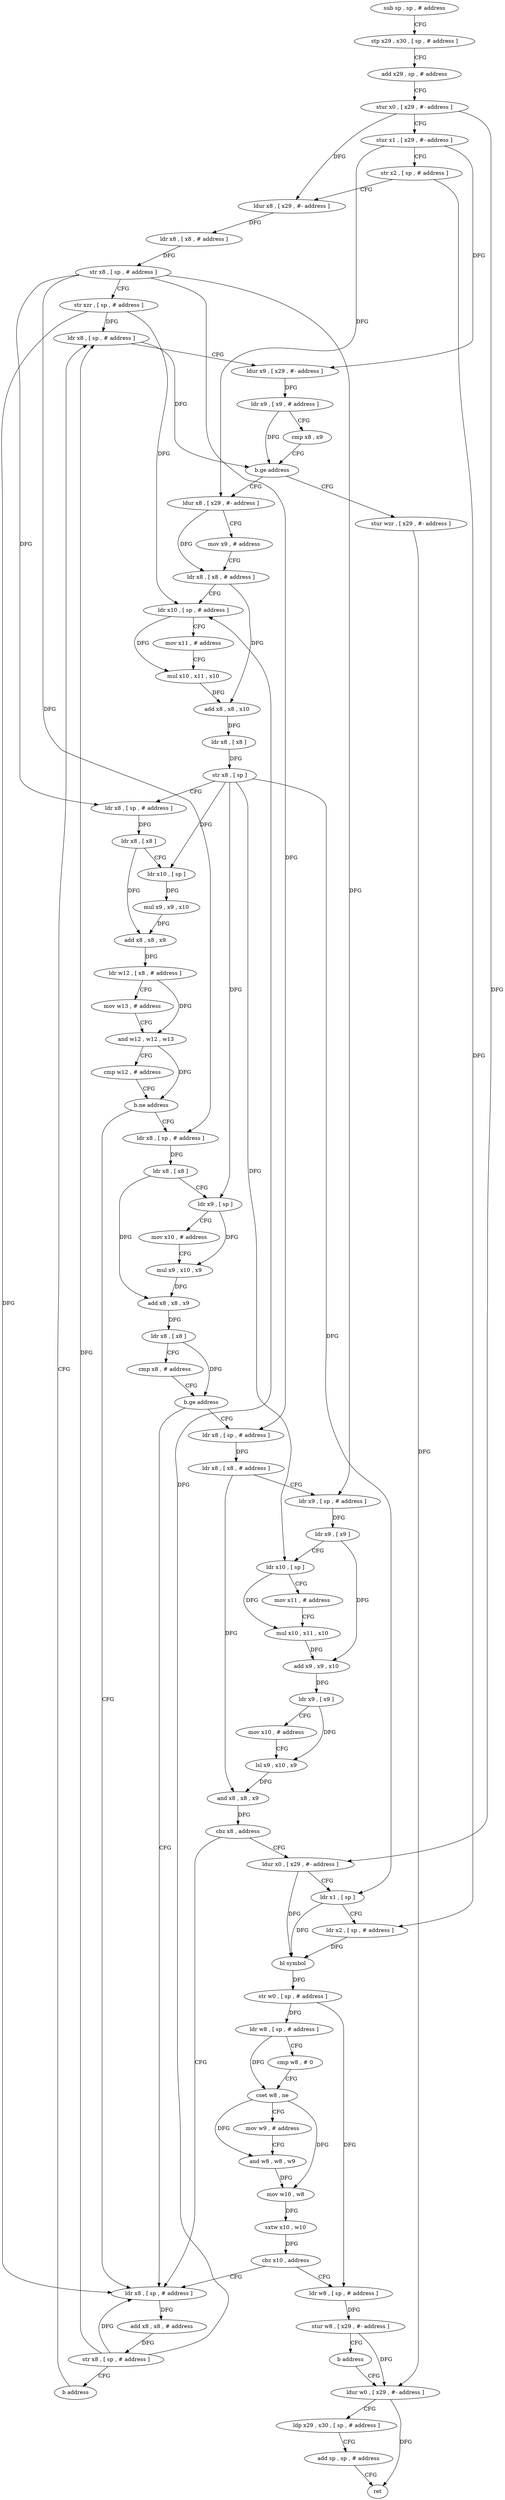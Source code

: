 digraph "func" {
"4294284" [label = "sub sp , sp , # address" ]
"4294288" [label = "stp x29 , x30 , [ sp , # address ]" ]
"4294292" [label = "add x29 , sp , # address" ]
"4294296" [label = "stur x0 , [ x29 , #- address ]" ]
"4294300" [label = "stur x1 , [ x29 , #- address ]" ]
"4294304" [label = "str x2 , [ sp , # address ]" ]
"4294308" [label = "ldur x8 , [ x29 , #- address ]" ]
"4294312" [label = "ldr x8 , [ x8 , # address ]" ]
"4294316" [label = "str x8 , [ sp , # address ]" ]
"4294320" [label = "str xzr , [ sp , # address ]" ]
"4294324" [label = "ldr x8 , [ sp , # address ]" ]
"4294588" [label = "stur wzr , [ x29 , #- address ]" ]
"4294592" [label = "ldur w0 , [ x29 , #- address ]" ]
"4294344" [label = "ldur x8 , [ x29 , #- address ]" ]
"4294348" [label = "mov x9 , # address" ]
"4294352" [label = "ldr x8 , [ x8 , # address ]" ]
"4294356" [label = "ldr x10 , [ sp , # address ]" ]
"4294360" [label = "mov x11 , # address" ]
"4294364" [label = "mul x10 , x11 , x10" ]
"4294368" [label = "add x8 , x8 , x10" ]
"4294372" [label = "ldr x8 , [ x8 ]" ]
"4294376" [label = "str x8 , [ sp ]" ]
"4294380" [label = "ldr x8 , [ sp , # address ]" ]
"4294384" [label = "ldr x8 , [ x8 ]" ]
"4294388" [label = "ldr x10 , [ sp ]" ]
"4294392" [label = "mul x9 , x9 , x10" ]
"4294396" [label = "add x8 , x8 , x9" ]
"4294400" [label = "ldr w12 , [ x8 , # address ]" ]
"4294404" [label = "mov w13 , # address" ]
"4294408" [label = "and w12 , w12 , w13" ]
"4294412" [label = "cmp w12 , # address" ]
"4294416" [label = "b.ne address" ]
"4294572" [label = "ldr x8 , [ sp , # address ]" ]
"4294420" [label = "ldr x8 , [ sp , # address ]" ]
"4294576" [label = "add x8 , x8 , # address" ]
"4294580" [label = "str x8 , [ sp , # address ]" ]
"4294584" [label = "b address" ]
"4294424" [label = "ldr x8 , [ x8 ]" ]
"4294428" [label = "ldr x9 , [ sp ]" ]
"4294432" [label = "mov x10 , # address" ]
"4294436" [label = "mul x9 , x10 , x9" ]
"4294440" [label = "add x8 , x8 , x9" ]
"4294444" [label = "ldr x8 , [ x8 ]" ]
"4294448" [label = "cmp x8 , # address" ]
"4294452" [label = "b.ge address" ]
"4294456" [label = "ldr x8 , [ sp , # address ]" ]
"4294328" [label = "ldur x9 , [ x29 , #- address ]" ]
"4294332" [label = "ldr x9 , [ x9 , # address ]" ]
"4294336" [label = "cmp x8 , x9" ]
"4294340" [label = "b.ge address" ]
"4294460" [label = "ldr x8 , [ x8 , # address ]" ]
"4294464" [label = "ldr x9 , [ sp , # address ]" ]
"4294468" [label = "ldr x9 , [ x9 ]" ]
"4294472" [label = "ldr x10 , [ sp ]" ]
"4294476" [label = "mov x11 , # address" ]
"4294480" [label = "mul x10 , x11 , x10" ]
"4294484" [label = "add x9 , x9 , x10" ]
"4294488" [label = "ldr x9 , [ x9 ]" ]
"4294492" [label = "mov x10 , # address" ]
"4294496" [label = "lsl x9 , x10 , x9" ]
"4294500" [label = "and x8 , x8 , x9" ]
"4294504" [label = "cbz x8 , address" ]
"4294508" [label = "ldur x0 , [ x29 , #- address ]" ]
"4294512" [label = "ldr x1 , [ sp ]" ]
"4294516" [label = "ldr x2 , [ sp , # address ]" ]
"4294520" [label = "bl symbol" ]
"4294524" [label = "str w0 , [ sp , # address ]" ]
"4294528" [label = "ldr w8 , [ sp , # address ]" ]
"4294532" [label = "cmp w8 , # 0" ]
"4294536" [label = "cset w8 , ne" ]
"4294540" [label = "mov w9 , # address" ]
"4294544" [label = "and w8 , w8 , w9" ]
"4294548" [label = "mov w10 , w8" ]
"4294552" [label = "sxtw x10 , w10" ]
"4294556" [label = "cbz x10 , address" ]
"4294560" [label = "ldr w8 , [ sp , # address ]" ]
"4294564" [label = "stur w8 , [ x29 , #- address ]" ]
"4294568" [label = "b address" ]
"4294596" [label = "ldp x29 , x30 , [ sp , # address ]" ]
"4294600" [label = "add sp , sp , # address" ]
"4294604" [label = "ret" ]
"4294284" -> "4294288" [ label = "CFG" ]
"4294288" -> "4294292" [ label = "CFG" ]
"4294292" -> "4294296" [ label = "CFG" ]
"4294296" -> "4294300" [ label = "CFG" ]
"4294296" -> "4294308" [ label = "DFG" ]
"4294296" -> "4294508" [ label = "DFG" ]
"4294300" -> "4294304" [ label = "CFG" ]
"4294300" -> "4294328" [ label = "DFG" ]
"4294300" -> "4294344" [ label = "DFG" ]
"4294304" -> "4294308" [ label = "CFG" ]
"4294304" -> "4294516" [ label = "DFG" ]
"4294308" -> "4294312" [ label = "DFG" ]
"4294312" -> "4294316" [ label = "DFG" ]
"4294316" -> "4294320" [ label = "CFG" ]
"4294316" -> "4294380" [ label = "DFG" ]
"4294316" -> "4294420" [ label = "DFG" ]
"4294316" -> "4294456" [ label = "DFG" ]
"4294316" -> "4294464" [ label = "DFG" ]
"4294320" -> "4294324" [ label = "DFG" ]
"4294320" -> "4294356" [ label = "DFG" ]
"4294320" -> "4294572" [ label = "DFG" ]
"4294324" -> "4294328" [ label = "CFG" ]
"4294324" -> "4294340" [ label = "DFG" ]
"4294588" -> "4294592" [ label = "DFG" ]
"4294592" -> "4294596" [ label = "CFG" ]
"4294592" -> "4294604" [ label = "DFG" ]
"4294344" -> "4294348" [ label = "CFG" ]
"4294344" -> "4294352" [ label = "DFG" ]
"4294348" -> "4294352" [ label = "CFG" ]
"4294352" -> "4294356" [ label = "CFG" ]
"4294352" -> "4294368" [ label = "DFG" ]
"4294356" -> "4294360" [ label = "CFG" ]
"4294356" -> "4294364" [ label = "DFG" ]
"4294360" -> "4294364" [ label = "CFG" ]
"4294364" -> "4294368" [ label = "DFG" ]
"4294368" -> "4294372" [ label = "DFG" ]
"4294372" -> "4294376" [ label = "DFG" ]
"4294376" -> "4294380" [ label = "CFG" ]
"4294376" -> "4294388" [ label = "DFG" ]
"4294376" -> "4294428" [ label = "DFG" ]
"4294376" -> "4294472" [ label = "DFG" ]
"4294376" -> "4294512" [ label = "DFG" ]
"4294380" -> "4294384" [ label = "DFG" ]
"4294384" -> "4294388" [ label = "CFG" ]
"4294384" -> "4294396" [ label = "DFG" ]
"4294388" -> "4294392" [ label = "DFG" ]
"4294392" -> "4294396" [ label = "DFG" ]
"4294396" -> "4294400" [ label = "DFG" ]
"4294400" -> "4294404" [ label = "CFG" ]
"4294400" -> "4294408" [ label = "DFG" ]
"4294404" -> "4294408" [ label = "CFG" ]
"4294408" -> "4294412" [ label = "CFG" ]
"4294408" -> "4294416" [ label = "DFG" ]
"4294412" -> "4294416" [ label = "CFG" ]
"4294416" -> "4294572" [ label = "CFG" ]
"4294416" -> "4294420" [ label = "CFG" ]
"4294572" -> "4294576" [ label = "DFG" ]
"4294420" -> "4294424" [ label = "DFG" ]
"4294576" -> "4294580" [ label = "DFG" ]
"4294580" -> "4294584" [ label = "CFG" ]
"4294580" -> "4294324" [ label = "DFG" ]
"4294580" -> "4294356" [ label = "DFG" ]
"4294580" -> "4294572" [ label = "DFG" ]
"4294584" -> "4294324" [ label = "CFG" ]
"4294424" -> "4294428" [ label = "CFG" ]
"4294424" -> "4294440" [ label = "DFG" ]
"4294428" -> "4294432" [ label = "CFG" ]
"4294428" -> "4294436" [ label = "DFG" ]
"4294432" -> "4294436" [ label = "CFG" ]
"4294436" -> "4294440" [ label = "DFG" ]
"4294440" -> "4294444" [ label = "DFG" ]
"4294444" -> "4294448" [ label = "CFG" ]
"4294444" -> "4294452" [ label = "DFG" ]
"4294448" -> "4294452" [ label = "CFG" ]
"4294452" -> "4294572" [ label = "CFG" ]
"4294452" -> "4294456" [ label = "CFG" ]
"4294456" -> "4294460" [ label = "DFG" ]
"4294328" -> "4294332" [ label = "DFG" ]
"4294332" -> "4294336" [ label = "CFG" ]
"4294332" -> "4294340" [ label = "DFG" ]
"4294336" -> "4294340" [ label = "CFG" ]
"4294340" -> "4294588" [ label = "CFG" ]
"4294340" -> "4294344" [ label = "CFG" ]
"4294460" -> "4294464" [ label = "CFG" ]
"4294460" -> "4294500" [ label = "DFG" ]
"4294464" -> "4294468" [ label = "DFG" ]
"4294468" -> "4294472" [ label = "CFG" ]
"4294468" -> "4294484" [ label = "DFG" ]
"4294472" -> "4294476" [ label = "CFG" ]
"4294472" -> "4294480" [ label = "DFG" ]
"4294476" -> "4294480" [ label = "CFG" ]
"4294480" -> "4294484" [ label = "DFG" ]
"4294484" -> "4294488" [ label = "DFG" ]
"4294488" -> "4294492" [ label = "CFG" ]
"4294488" -> "4294496" [ label = "DFG" ]
"4294492" -> "4294496" [ label = "CFG" ]
"4294496" -> "4294500" [ label = "DFG" ]
"4294500" -> "4294504" [ label = "DFG" ]
"4294504" -> "4294572" [ label = "CFG" ]
"4294504" -> "4294508" [ label = "CFG" ]
"4294508" -> "4294512" [ label = "CFG" ]
"4294508" -> "4294520" [ label = "DFG" ]
"4294512" -> "4294516" [ label = "CFG" ]
"4294512" -> "4294520" [ label = "DFG" ]
"4294516" -> "4294520" [ label = "DFG" ]
"4294520" -> "4294524" [ label = "DFG" ]
"4294524" -> "4294528" [ label = "DFG" ]
"4294524" -> "4294560" [ label = "DFG" ]
"4294528" -> "4294532" [ label = "CFG" ]
"4294528" -> "4294536" [ label = "DFG" ]
"4294532" -> "4294536" [ label = "CFG" ]
"4294536" -> "4294540" [ label = "CFG" ]
"4294536" -> "4294544" [ label = "DFG" ]
"4294536" -> "4294548" [ label = "DFG" ]
"4294540" -> "4294544" [ label = "CFG" ]
"4294544" -> "4294548" [ label = "DFG" ]
"4294548" -> "4294552" [ label = "DFG" ]
"4294552" -> "4294556" [ label = "DFG" ]
"4294556" -> "4294572" [ label = "CFG" ]
"4294556" -> "4294560" [ label = "CFG" ]
"4294560" -> "4294564" [ label = "DFG" ]
"4294564" -> "4294568" [ label = "CFG" ]
"4294564" -> "4294592" [ label = "DFG" ]
"4294568" -> "4294592" [ label = "CFG" ]
"4294596" -> "4294600" [ label = "CFG" ]
"4294600" -> "4294604" [ label = "CFG" ]
}
